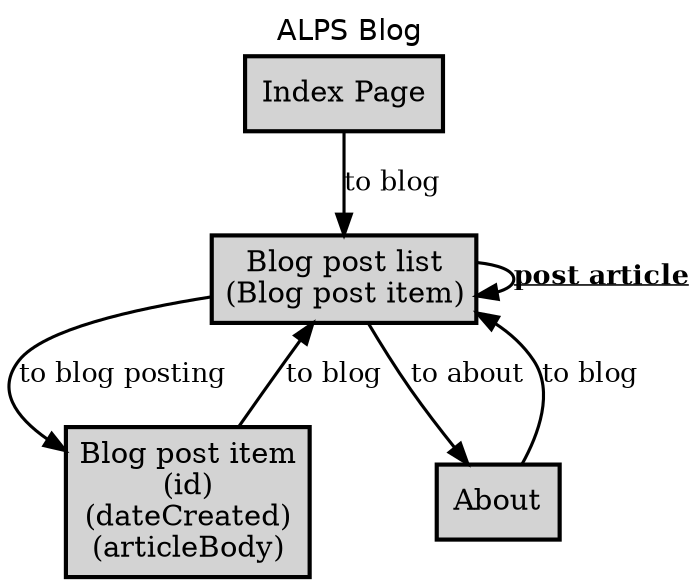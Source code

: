 digraph application_state_diagram {
  graph [
    labelloc="t";
    fontname="Helvetica"
    label="ALPS Blog";
    URL="index.html" target="_parent"
  ];
  node [shape = box, style = "bold,filled" fillcolor="lightgray"];

    Blog [margin=0.02, label=<<table cellspacing="0" cellpadding="5" border="0"><tr><td>Blog post list<br />(Blog post item)<br /></td></tr></table>>,shape=box URL="#Blog" target="_parent"]
    BlogPosting [margin=0.02, label=<<table cellspacing="0" cellpadding="5" border="0"><tr><td>Blog post item<br />(id)<br />(dateCreated)<br />(articleBody)<br /></td></tr></table>>,shape=box URL="#BlogPosting" target="_parent"]

    About -> Blog [label = <to blog> URL="#goBlog" target="_parent" fontsize=13 class="goBlog" penwidth=1.5];
    Blog -> About [label = <to about> URL="#goAbout" target="_parent" fontsize=13 class="goAbout" penwidth=1.5];
    Blog -> Blog [label = <<b><u>post article</u></b>> URL="#doPost" target="_parent" fontsize=13 class="doPost" penwidth=1.5];
    Blog -> BlogPosting [label = <to blog posting> URL="#goBlogPosting" target="_parent" fontsize=13 class="goBlogPosting" penwidth=1.5];
    BlogPosting -> Blog [label = <to blog> URL="#goBlog" target="_parent" fontsize=13 class="goBlog" penwidth=1.5];
    Index -> Blog [label = <to blog> URL="#goBlog" target="_parent" fontsize=13 class="goBlog" penwidth=1.5];

    About [label = <About> URL="#About" target="_parent"]
    Index [label = <Index Page> URL="#Index" target="_parent"]

}